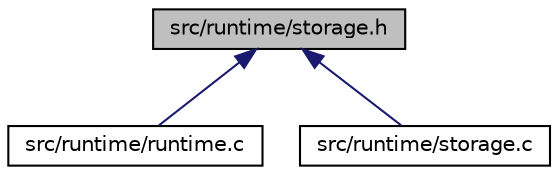 digraph "src/runtime/storage.h"
{
 // INTERACTIVE_SVG=YES
  edge [fontname="Helvetica",fontsize="10",labelfontname="Helvetica",labelfontsize="10"];
  node [fontname="Helvetica",fontsize="10",shape=record];
  Node1 [label="src/runtime/storage.h",height=0.2,width=0.4,color="black", fillcolor="grey75", style="filled", fontcolor="black"];
  Node1 -> Node2 [dir="back",color="midnightblue",fontsize="10",style="solid",fontname="Helvetica"];
  Node2 [label="src/runtime/runtime.c",height=0.2,width=0.4,color="black", fillcolor="white", style="filled",URL="$de/d2b/runtime_8c.html",tooltip="Purpose: main entrance of the runtime. "];
  Node1 -> Node3 [dir="back",color="midnightblue",fontsize="10",style="solid",fontname="Helvetica"];
  Node3 [label="src/runtime/storage.c",height=0.2,width=0.4,color="black", fillcolor="white", style="filled",URL="$d2/dd2/storage_8c.html",tooltip="Purpose: implementation of the machine storage. "];
}
